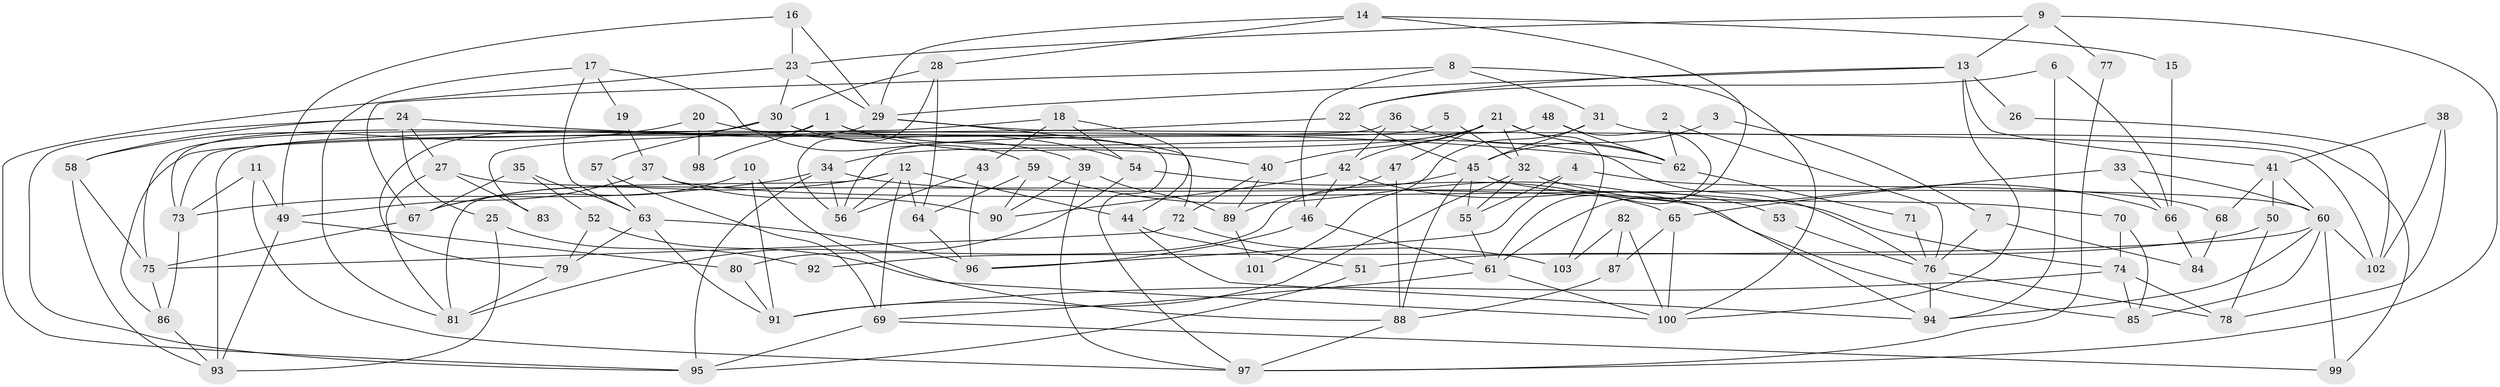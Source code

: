 // coarse degree distribution, {9: 0.06060606060606061, 6: 0.15151515151515152, 3: 0.18181818181818182, 5: 0.09090909090909091, 7: 0.12121212121212122, 8: 0.045454545454545456, 2: 0.07575757575757576, 4: 0.25757575757575757, 10: 0.015151515151515152}
// Generated by graph-tools (version 1.1) at 2025/23/03/03/25 07:23:58]
// undirected, 103 vertices, 206 edges
graph export_dot {
graph [start="1"]
  node [color=gray90,style=filled];
  1;
  2;
  3;
  4;
  5;
  6;
  7;
  8;
  9;
  10;
  11;
  12;
  13;
  14;
  15;
  16;
  17;
  18;
  19;
  20;
  21;
  22;
  23;
  24;
  25;
  26;
  27;
  28;
  29;
  30;
  31;
  32;
  33;
  34;
  35;
  36;
  37;
  38;
  39;
  40;
  41;
  42;
  43;
  44;
  45;
  46;
  47;
  48;
  49;
  50;
  51;
  52;
  53;
  54;
  55;
  56;
  57;
  58;
  59;
  60;
  61;
  62;
  63;
  64;
  65;
  66;
  67;
  68;
  69;
  70;
  71;
  72;
  73;
  74;
  75;
  76;
  77;
  78;
  79;
  80;
  81;
  82;
  83;
  84;
  85;
  86;
  87;
  88;
  89;
  90;
  91;
  92;
  93;
  94;
  95;
  96;
  97;
  98;
  99;
  100;
  101;
  102;
  103;
  1 -- 40;
  1 -- 73;
  1 -- 76;
  1 -- 98;
  2 -- 76;
  2 -- 62;
  3 -- 7;
  3 -- 45;
  4 -- 55;
  4 -- 96;
  4 -- 68;
  5 -- 32;
  5 -- 56;
  6 -- 22;
  6 -- 94;
  6 -- 66;
  7 -- 84;
  7 -- 76;
  8 -- 46;
  8 -- 67;
  8 -- 31;
  8 -- 100;
  9 -- 97;
  9 -- 13;
  9 -- 23;
  9 -- 77;
  10 -- 67;
  10 -- 88;
  10 -- 91;
  11 -- 49;
  11 -- 73;
  11 -- 97;
  12 -- 67;
  12 -- 44;
  12 -- 56;
  12 -- 64;
  12 -- 69;
  12 -- 81;
  13 -- 41;
  13 -- 100;
  13 -- 22;
  13 -- 26;
  13 -- 29;
  14 -- 61;
  14 -- 29;
  14 -- 15;
  14 -- 28;
  15 -- 66;
  16 -- 29;
  16 -- 23;
  16 -- 49;
  17 -- 63;
  17 -- 81;
  17 -- 19;
  17 -- 59;
  18 -- 86;
  18 -- 54;
  18 -- 43;
  18 -- 44;
  19 -- 37;
  20 -- 54;
  20 -- 58;
  20 -- 98;
  21 -- 32;
  21 -- 34;
  21 -- 40;
  21 -- 42;
  21 -- 47;
  21 -- 62;
  21 -- 103;
  22 -- 45;
  22 -- 83;
  23 -- 30;
  23 -- 29;
  23 -- 95;
  24 -- 95;
  24 -- 58;
  24 -- 25;
  24 -- 27;
  24 -- 62;
  25 -- 93;
  25 -- 92;
  26 -- 102;
  27 -- 81;
  27 -- 83;
  27 -- 85;
  28 -- 56;
  28 -- 30;
  28 -- 64;
  29 -- 72;
  29 -- 79;
  29 -- 102;
  30 -- 97;
  30 -- 39;
  30 -- 57;
  30 -- 75;
  31 -- 99;
  31 -- 45;
  31 -- 101;
  32 -- 91;
  32 -- 55;
  32 -- 66;
  33 -- 60;
  33 -- 66;
  33 -- 65;
  34 -- 74;
  34 -- 56;
  34 -- 73;
  34 -- 95;
  35 -- 52;
  35 -- 63;
  35 -- 67;
  36 -- 42;
  36 -- 62;
  36 -- 73;
  37 -- 60;
  37 -- 90;
  37 -- 49;
  38 -- 102;
  38 -- 78;
  38 -- 41;
  39 -- 97;
  39 -- 89;
  39 -- 90;
  40 -- 72;
  40 -- 89;
  41 -- 60;
  41 -- 50;
  41 -- 68;
  42 -- 90;
  42 -- 46;
  42 -- 53;
  43 -- 96;
  43 -- 56;
  44 -- 51;
  44 -- 94;
  45 -- 80;
  45 -- 55;
  45 -- 70;
  45 -- 88;
  46 -- 61;
  46 -- 96;
  47 -- 89;
  47 -- 88;
  48 -- 93;
  48 -- 62;
  48 -- 61;
  49 -- 80;
  49 -- 93;
  50 -- 78;
  50 -- 51;
  51 -- 95;
  52 -- 79;
  52 -- 100;
  53 -- 76;
  54 -- 81;
  54 -- 65;
  55 -- 61;
  57 -- 69;
  57 -- 63;
  58 -- 75;
  58 -- 93;
  59 -- 64;
  59 -- 90;
  59 -- 94;
  60 -- 85;
  60 -- 94;
  60 -- 92;
  60 -- 99;
  60 -- 102;
  61 -- 69;
  61 -- 100;
  62 -- 71;
  63 -- 96;
  63 -- 79;
  63 -- 91;
  64 -- 96;
  65 -- 100;
  65 -- 87;
  66 -- 84;
  67 -- 75;
  68 -- 84;
  69 -- 95;
  69 -- 99;
  70 -- 74;
  70 -- 85;
  71 -- 76;
  72 -- 103;
  72 -- 75;
  73 -- 86;
  74 -- 91;
  74 -- 85;
  74 -- 78;
  75 -- 86;
  76 -- 94;
  76 -- 78;
  77 -- 97;
  79 -- 81;
  80 -- 91;
  82 -- 87;
  82 -- 100;
  82 -- 103;
  86 -- 93;
  87 -- 88;
  88 -- 97;
  89 -- 101;
}
